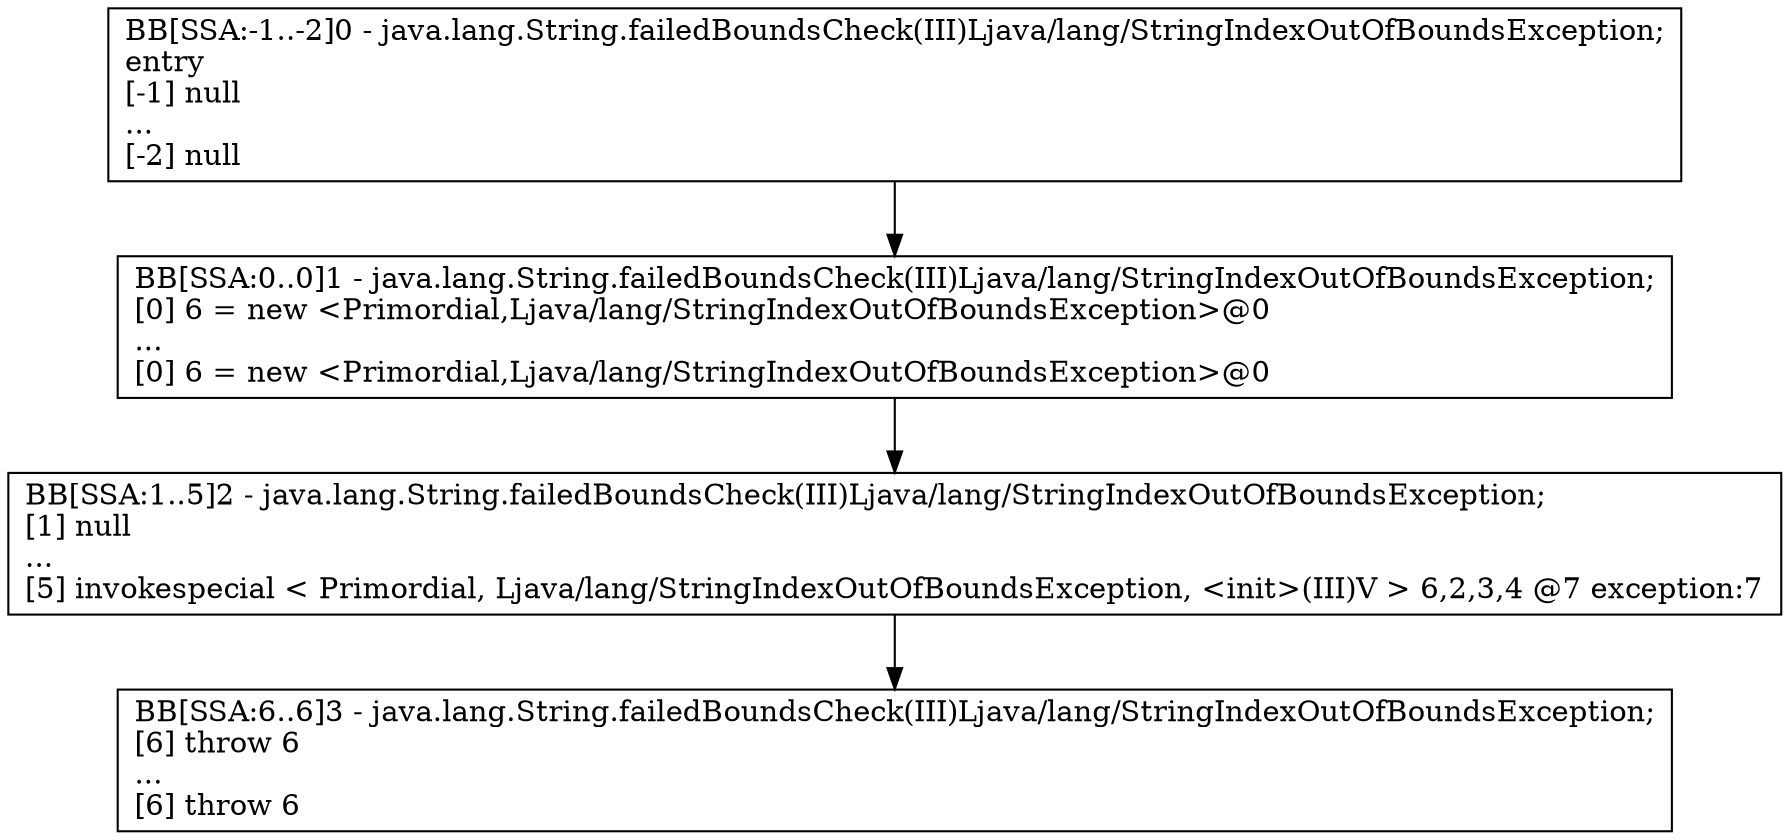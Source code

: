 digraph{
2 [label="BB[SSA:0..0]1 - java.lang.String.failedBoundsCheck(III)Ljava/lang/StringIndexOutOfBoundsException;\l[0] 6 = new <Primordial,Ljava/lang/StringIndexOutOfBoundsException>@0\l...\l[0] 6 = new <Primordial,Ljava/lang/StringIndexOutOfBoundsException>@0\l", shape=box, color=black]
4 [label="BB[SSA:6..6]3 - java.lang.String.failedBoundsCheck(III)Ljava/lang/StringIndexOutOfBoundsException;\l[6] throw 6\l...\l[6] throw 6\l", shape=box, color=black]
3 [label="BB[SSA:1..5]2 - java.lang.String.failedBoundsCheck(III)Ljava/lang/StringIndexOutOfBoundsException;\l[1] null\l...\l[5] invokespecial < Primordial, Ljava/lang/StringIndexOutOfBoundsException, <init>(III)V > 6,2,3,4 @7 exception:7\l", shape=box, color=black]
1 [label="BB[SSA:-1..-2]0 - java.lang.String.failedBoundsCheck(III)Ljava/lang/StringIndexOutOfBoundsException;\lentry\l[-1] null\l...\l[-2] null\l", shape=box, color=black]
1 -> 2
2 -> 3
3 -> 4
}